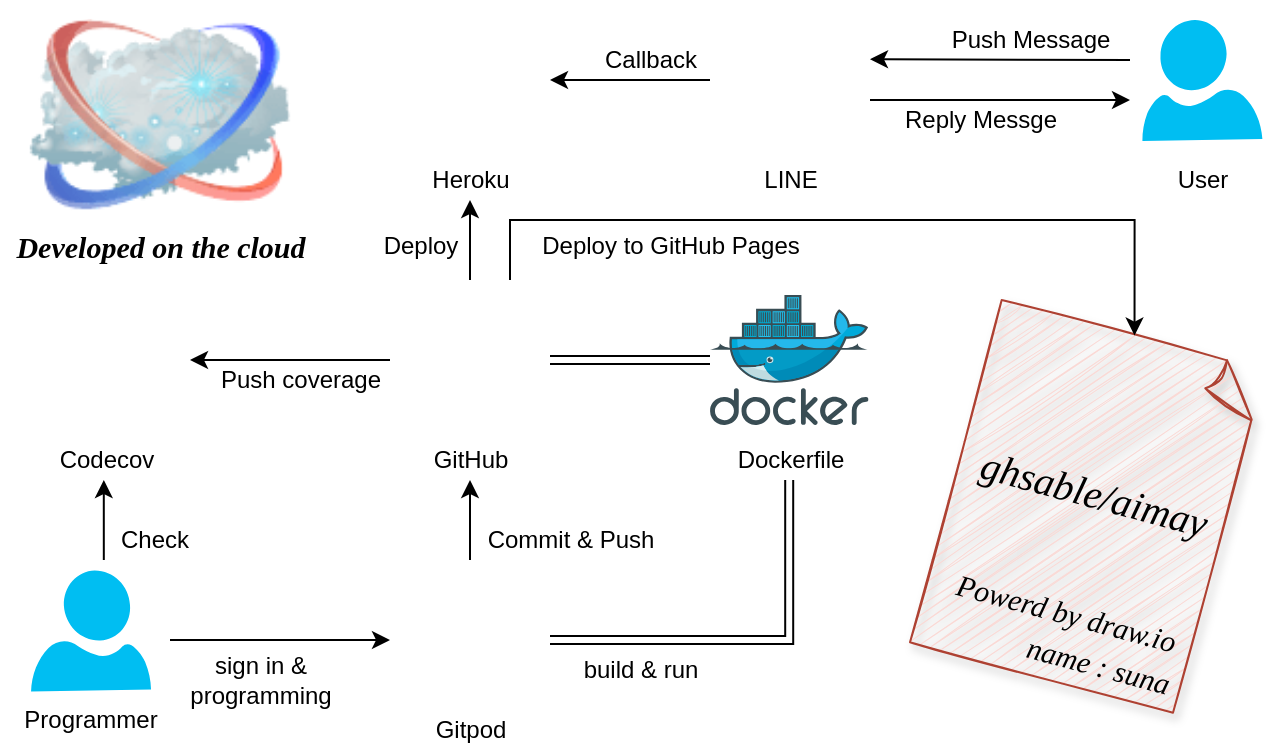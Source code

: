 <mxfile version="13.7.7" type="github">
  <diagram id="w7eTThsmB06BPjCYAfZA" name="Page-1">
    <mxGraphModel dx="920" dy="475" grid="1" gridSize="10" guides="0" tooltips="1" connect="1" arrows="1" fold="1" page="1" pageScale="1" pageWidth="827" pageHeight="1169" math="0" shadow="0">
      <root>
        <mxCell id="0" />
        <mxCell id="1" parent="0" />
        <mxCell id="3plvlCjY5yp-JgMp3wiJ-14" value="" style="edgeStyle=orthogonalEdgeStyle;rounded=0;orthogonalLoop=1;jettySize=auto;html=1;shape=link;entryX=1;entryY=0.5;entryDx=0;entryDy=0;" edge="1" parent="1" source="3plvlCjY5yp-JgMp3wiJ-11" target="3plvlCjY5yp-JgMp3wiJ-4">
          <mxGeometry relative="1" as="geometry">
            <mxPoint x="450" y="240" as="targetPoint" />
          </mxGeometry>
        </mxCell>
        <mxCell id="3plvlCjY5yp-JgMp3wiJ-38" value="" style="edgeStyle=orthogonalEdgeStyle;rounded=0;orthogonalLoop=1;jettySize=auto;html=1;" edge="1" parent="1">
          <mxGeometry relative="1" as="geometry">
            <mxPoint x="600" y="110" as="sourcePoint" />
            <mxPoint x="730" y="110" as="targetPoint" />
            <Array as="points">
              <mxPoint x="640" y="110" />
            </Array>
          </mxGeometry>
        </mxCell>
        <mxCell id="3plvlCjY5yp-JgMp3wiJ-41" value="Reply Messge" style="text;html=1;align=center;verticalAlign=middle;resizable=0;points=[];autosize=1;" vertex="1" parent="1">
          <mxGeometry x="610" y="110" width="90" height="20" as="geometry" />
        </mxCell>
        <mxCell id="3plvlCjY5yp-JgMp3wiJ-61" value="" style="group" vertex="1" connectable="0" parent="1">
          <mxGeometry x="620.001" y="210.0" width="178.688" height="206.69" as="geometry" />
        </mxCell>
        <mxCell id="3plvlCjY5yp-JgMp3wiJ-57" value="" style="whiteSpace=wrap;html=1;shape=mxgraph.basic.document;fontFamily=Times New Roman;fontSize=15;labelBackgroundColor=none;fillColor=#fad9d5;strokeColor=#ae4132;shadow=1;sketch=1;rotation=15;" vertex="1" parent="3plvlCjY5yp-JgMp3wiJ-61">
          <mxGeometry x="20.579" y="14.78" width="137.53" height="177.13" as="geometry" />
        </mxCell>
        <mxCell id="3plvlCjY5yp-JgMp3wiJ-53" value="&lt;div style=&quot;font-size: 20px;&quot;&gt;ghsable/aimay&lt;/div&gt;" style="text;html=1;align=center;verticalAlign=middle;resizable=0;points=[];autosize=1;fontStyle=2;fontFamily=Times New Roman;fontSize=20;rotation=15;" vertex="1" parent="3plvlCjY5yp-JgMp3wiJ-61">
          <mxGeometry x="27.339" y="80.93" width="130" height="30" as="geometry" />
        </mxCell>
        <mxCell id="3plvlCjY5yp-JgMp3wiJ-55" value="name : suna" style="text;html=1;align=center;verticalAlign=middle;resizable=0;points=[];autosize=1;fontStyle=2;fontFamily=Times New Roman;fontSize=15;rotation=15;" vertex="1" parent="3plvlCjY5yp-JgMp3wiJ-61">
          <mxGeometry x="48.669" y="171.91" width="90" height="20" as="geometry" />
        </mxCell>
        <mxCell id="3plvlCjY5yp-JgMp3wiJ-56" value="Powerd by draw.io" style="text;html=1;align=center;verticalAlign=middle;resizable=0;points=[];autosize=1;fontStyle=2;fontFamily=Times New Roman;fontSize=15;rotation=15;" vertex="1" parent="3plvlCjY5yp-JgMp3wiJ-61">
          <mxGeometry x="13.309" y="145.93" width="130" height="20" as="geometry" />
        </mxCell>
        <mxCell id="3plvlCjY5yp-JgMp3wiJ-58" value="" style="shape=image;html=1;verticalAlign=top;verticalLabelPosition=bottom;labelBackgroundColor=#ffffff;imageAspect=0;aspect=fixed;image=https://cdn3.iconfinder.com/data/icons/social-media-2169/24/social_media_social_media_logo_github-128.png;shadow=1;sketch=1;fillColor=#00BEF2;fontFamily=Times New Roman;fontSize=15;rotation=15;" vertex="1" parent="3plvlCjY5yp-JgMp3wiJ-61">
          <mxGeometry x="86.669" y="46.93" width="28" height="28" as="geometry" />
        </mxCell>
        <mxCell id="3plvlCjY5yp-JgMp3wiJ-62" value="" style="group" vertex="1" connectable="0" parent="1">
          <mxGeometry x="735.151" y="69.481" width="61.038" height="90.519" as="geometry" />
        </mxCell>
        <mxCell id="3plvlCjY5yp-JgMp3wiJ-35" value="" style="verticalLabelPosition=bottom;html=1;verticalAlign=top;align=center;strokeColor=none;fillColor=#00BEF2;shape=mxgraph.azure.user;direction=east;rotation=359;flipH=1;" vertex="1" parent="3plvlCjY5yp-JgMp3wiJ-62">
          <mxGeometry x="0.519" y="0.519" width="60" height="60" as="geometry" />
        </mxCell>
        <mxCell id="3plvlCjY5yp-JgMp3wiJ-39" value="&lt;div&gt;User&lt;/div&gt;" style="text;html=1;align=center;verticalAlign=middle;resizable=0;points=[];autosize=1;" vertex="1" parent="3plvlCjY5yp-JgMp3wiJ-62">
          <mxGeometry x="10.519" y="70.519" width="40" height="20" as="geometry" />
        </mxCell>
        <mxCell id="3plvlCjY5yp-JgMp3wiJ-63" value="" style="group" vertex="1" connectable="0" parent="1">
          <mxGeometry x="524.64" y="65" width="70" height="95" as="geometry" />
        </mxCell>
        <mxCell id="3plvlCjY5yp-JgMp3wiJ-24" value="" style="shape=image;html=1;verticalAlign=top;verticalLabelPosition=bottom;labelBackgroundColor=#ffffff;imageAspect=0;aspect=fixed;image=https://cdn0.iconfinder.com/data/icons/circle-flat/512/line-128.png" vertex="1" parent="3plvlCjY5yp-JgMp3wiJ-63">
          <mxGeometry width="70" height="70" as="geometry" />
        </mxCell>
        <mxCell id="3plvlCjY5yp-JgMp3wiJ-28" value="LINE" style="text;html=1;align=center;verticalAlign=middle;resizable=0;points=[];autosize=1;" vertex="1" parent="3plvlCjY5yp-JgMp3wiJ-63">
          <mxGeometry x="15" y="75" width="40" height="20" as="geometry" />
        </mxCell>
        <mxCell id="3plvlCjY5yp-JgMp3wiJ-64" value="" style="group" vertex="1" connectable="0" parent="1">
          <mxGeometry x="360" y="60" width="80" height="100" as="geometry" />
        </mxCell>
        <mxCell id="3plvlCjY5yp-JgMp3wiJ-20" value="" style="shape=image;html=1;verticalAlign=top;verticalLabelPosition=bottom;labelBackgroundColor=#ffffff;imageAspect=0;aspect=fixed;image=https://cdn1.iconfinder.com/data/icons/simple-icons/128/heroku-128-black.png" vertex="1" parent="3plvlCjY5yp-JgMp3wiJ-64">
          <mxGeometry width="80" height="80" as="geometry" />
        </mxCell>
        <mxCell id="3plvlCjY5yp-JgMp3wiJ-21" value="Heroku" style="text;html=1;align=center;verticalAlign=middle;resizable=0;points=[];autosize=1;" vertex="1" parent="3plvlCjY5yp-JgMp3wiJ-64">
          <mxGeometry x="15" y="80" width="50" height="20" as="geometry" />
        </mxCell>
        <mxCell id="3plvlCjY5yp-JgMp3wiJ-65" value="" style="group" vertex="1" connectable="0" parent="1">
          <mxGeometry x="360" y="200" width="80" height="100" as="geometry" />
        </mxCell>
        <mxCell id="3plvlCjY5yp-JgMp3wiJ-4" value="" style="shape=image;html=1;verticalAlign=top;verticalLabelPosition=bottom;labelBackgroundColor=#ffffff;imageAspect=0;aspect=fixed;image=https://cdn1.iconfinder.com/data/icons/social-networks-3/512/github-128.png" vertex="1" parent="3plvlCjY5yp-JgMp3wiJ-65">
          <mxGeometry width="80" height="80" as="geometry" />
        </mxCell>
        <mxCell id="3plvlCjY5yp-JgMp3wiJ-9" value="GitHub" style="text;html=1;align=center;verticalAlign=middle;resizable=0;points=[];autosize=1;" vertex="1" parent="3plvlCjY5yp-JgMp3wiJ-65">
          <mxGeometry x="15" y="80" width="50" height="20" as="geometry" />
        </mxCell>
        <mxCell id="3plvlCjY5yp-JgMp3wiJ-66" value="" style="group" vertex="1" connectable="0" parent="1">
          <mxGeometry x="520" y="207.5" width="79.27" height="92.5" as="geometry" />
        </mxCell>
        <mxCell id="3plvlCjY5yp-JgMp3wiJ-11" value="" style="aspect=fixed;html=1;points=[];align=center;image;fontSize=12;image=img/lib/mscae/Docker.svg;" vertex="1" parent="3plvlCjY5yp-JgMp3wiJ-66">
          <mxGeometry width="79.27" height="65" as="geometry" />
        </mxCell>
        <mxCell id="3plvlCjY5yp-JgMp3wiJ-16" value="&lt;div&gt;Dockerfile&lt;/div&gt;" style="text;html=1;align=center;verticalAlign=middle;resizable=0;points=[];autosize=1;" vertex="1" parent="3plvlCjY5yp-JgMp3wiJ-66">
          <mxGeometry x="4.64" y="72.5" width="70" height="20" as="geometry" />
        </mxCell>
        <mxCell id="3plvlCjY5yp-JgMp3wiJ-67" value="" style="group" vertex="1" connectable="0" parent="1">
          <mxGeometry x="170" y="344.741" width="80" height="85.519" as="geometry" />
        </mxCell>
        <mxCell id="3plvlCjY5yp-JgMp3wiJ-40" value="" style="verticalLabelPosition=bottom;html=1;verticalAlign=top;align=center;strokeColor=none;fillColor=#00BEF2;shape=mxgraph.azure.user;direction=east;rotation=359;flipH=0;" vertex="1" parent="3plvlCjY5yp-JgMp3wiJ-67">
          <mxGeometry x="10" y="0.519" width="60" height="60" as="geometry" />
        </mxCell>
        <mxCell id="3plvlCjY5yp-JgMp3wiJ-49" value="Programmer" style="text;html=1;align=center;verticalAlign=middle;resizable=0;points=[];autosize=1;" vertex="1" parent="3plvlCjY5yp-JgMp3wiJ-67">
          <mxGeometry y="65.519" width="80" height="20" as="geometry" />
        </mxCell>
        <mxCell id="3plvlCjY5yp-JgMp3wiJ-68" value="" style="group" vertex="1" connectable="0" parent="1">
          <mxGeometry x="170" y="69.48" width="155" height="123.056" as="geometry" />
        </mxCell>
        <mxCell id="3plvlCjY5yp-JgMp3wiJ-51" value="" style="image;html=1;image=img/lib/clip_art/networking/Cloud_128x128.png;fillColor=#00BEF2;" vertex="1" parent="3plvlCjY5yp-JgMp3wiJ-68">
          <mxGeometry width="150" height="96.053" as="geometry" />
        </mxCell>
        <mxCell id="3plvlCjY5yp-JgMp3wiJ-52" value="Developed on the cloud" style="text;html=1;align=center;verticalAlign=middle;resizable=0;points=[];autosize=1;fontStyle=3;fontFamily=Times New Roman;fontSize=15;" vertex="1" parent="3plvlCjY5yp-JgMp3wiJ-68">
          <mxGeometry x="-5" y="103.056" width="160" height="20" as="geometry" />
        </mxCell>
        <mxCell id="3plvlCjY5yp-JgMp3wiJ-69" value="" style="group" vertex="1" connectable="0" parent="1">
          <mxGeometry x="360" y="340" width="80" height="95" as="geometry" />
        </mxCell>
        <mxCell id="3plvlCjY5yp-JgMp3wiJ-5" value="" style="shape=image;html=1;verticalAlign=top;verticalLabelPosition=bottom;labelBackgroundColor=#ffffff;imageAspect=0;aspect=fixed;image=https://cdn2.iconfinder.com/data/icons/designer-skills/128/visualstudio-microsoft-webdesign-html-css-javascript-develop-128.png" vertex="1" parent="3plvlCjY5yp-JgMp3wiJ-69">
          <mxGeometry width="80" height="80" as="geometry" />
        </mxCell>
        <mxCell id="3plvlCjY5yp-JgMp3wiJ-8" value="Gitpod" style="text;html=1;align=center;verticalAlign=middle;resizable=0;points=[];autosize=1;" vertex="1" parent="3plvlCjY5yp-JgMp3wiJ-69">
          <mxGeometry x="15" y="75" width="50" height="20" as="geometry" />
        </mxCell>
        <mxCell id="3plvlCjY5yp-JgMp3wiJ-90" value="" style="group" vertex="1" connectable="0" parent="1">
          <mxGeometry x="180" y="205" width="75" height="95" as="geometry" />
        </mxCell>
        <mxCell id="3plvlCjY5yp-JgMp3wiJ-75" value="" style="shape=image;html=1;verticalAlign=top;verticalLabelPosition=bottom;labelBackgroundColor=#ffffff;imageAspect=0;aspect=fixed;image=https://cdn4.iconfinder.com/data/icons/logos-brands-5/24/codecov-128.png;shadow=1;sketch=1;fillColor=#00BEF2;fontFamily=Times New Roman;fontSize=15;" vertex="1" parent="3plvlCjY5yp-JgMp3wiJ-90">
          <mxGeometry width="75" height="75" as="geometry" />
        </mxCell>
        <mxCell id="3plvlCjY5yp-JgMp3wiJ-83" value="Codecov" style="text;html=1;align=center;verticalAlign=middle;resizable=0;points=[];autosize=1;" vertex="1" parent="3plvlCjY5yp-JgMp3wiJ-90">
          <mxGeometry x="7.5" y="75" width="60" height="20" as="geometry" />
        </mxCell>
        <mxCell id="3plvlCjY5yp-JgMp3wiJ-34" value="" style="edgeStyle=orthogonalEdgeStyle;rounded=0;orthogonalLoop=1;jettySize=auto;html=1;" edge="1" parent="1" target="3plvlCjY5yp-JgMp3wiJ-20">
          <mxGeometry relative="1" as="geometry">
            <mxPoint x="520" y="100" as="sourcePoint" />
            <Array as="points">
              <mxPoint x="440" y="100" />
            </Array>
          </mxGeometry>
        </mxCell>
        <mxCell id="3plvlCjY5yp-JgMp3wiJ-32" value="Callback" style="text;html=1;align=center;verticalAlign=middle;resizable=0;points=[];autosize=1;" vertex="1" parent="1">
          <mxGeometry x="460" y="80" width="60" height="20" as="geometry" />
        </mxCell>
        <mxCell id="3plvlCjY5yp-JgMp3wiJ-42" value="Push Message" style="text;html=1;align=center;verticalAlign=middle;resizable=0;points=[];autosize=1;" vertex="1" parent="1">
          <mxGeometry x="634.64" y="70" width="90" height="20" as="geometry" />
        </mxCell>
        <mxCell id="3plvlCjY5yp-JgMp3wiJ-45" value="" style="edgeStyle=orthogonalEdgeStyle;rounded=0;orthogonalLoop=1;jettySize=auto;html=1;" edge="1" parent="1">
          <mxGeometry relative="1" as="geometry">
            <mxPoint x="730" y="90" as="sourcePoint" />
            <mxPoint x="600" y="89.58" as="targetPoint" />
            <Array as="points">
              <mxPoint x="600" y="90" />
            </Array>
          </mxGeometry>
        </mxCell>
        <mxCell id="3plvlCjY5yp-JgMp3wiJ-98" value="" style="edgeStyle=orthogonalEdgeStyle;rounded=0;orthogonalLoop=1;jettySize=auto;html=1;exitX=0.75;exitY=0;exitDx=0;exitDy=0;entryX=0.5;entryY=0;entryDx=0;entryDy=0;entryPerimeter=0;" edge="1" parent="1" source="3plvlCjY5yp-JgMp3wiJ-4" target="3plvlCjY5yp-JgMp3wiJ-57">
          <mxGeometry relative="1" as="geometry">
            <mxPoint x="470" y="170" as="sourcePoint" />
            <mxPoint x="470" y="130" as="targetPoint" />
            <Array as="points">
              <mxPoint x="420" y="170" />
              <mxPoint x="732" y="170" />
            </Array>
          </mxGeometry>
        </mxCell>
        <mxCell id="3plvlCjY5yp-JgMp3wiJ-99" value="Deploy to GitHub Pages" style="text;html=1;align=center;verticalAlign=middle;resizable=0;points=[];autosize=1;" vertex="1" parent="1">
          <mxGeometry x="430" y="172.54" width="140" height="20" as="geometry" />
        </mxCell>
        <mxCell id="3plvlCjY5yp-JgMp3wiJ-76" value="" style="edgeStyle=orthogonalEdgeStyle;rounded=0;orthogonalLoop=1;jettySize=auto;html=1;fontFamily=Times New Roman;fontSize=15;" edge="1" parent="1" source="3plvlCjY5yp-JgMp3wiJ-4">
          <mxGeometry relative="1" as="geometry">
            <mxPoint x="260" y="240" as="targetPoint" />
          </mxGeometry>
        </mxCell>
        <mxCell id="3plvlCjY5yp-JgMp3wiJ-10" value="" style="edgeStyle=orthogonalEdgeStyle;rounded=0;orthogonalLoop=1;jettySize=auto;html=1;" edge="1" parent="1" source="3plvlCjY5yp-JgMp3wiJ-5" target="3plvlCjY5yp-JgMp3wiJ-9">
          <mxGeometry relative="1" as="geometry" />
        </mxCell>
        <mxCell id="3plvlCjY5yp-JgMp3wiJ-7" value="&lt;div&gt;Commit &amp;amp; Push&lt;/div&gt;" style="text;html=1;align=center;verticalAlign=middle;resizable=0;points=[];autosize=1;" vertex="1" parent="1">
          <mxGeometry x="400" y="320" width="100" height="20" as="geometry" />
        </mxCell>
        <mxCell id="3plvlCjY5yp-JgMp3wiJ-18" value="" style="edgeStyle=orthogonalEdgeStyle;shape=link;rounded=0;orthogonalLoop=1;jettySize=auto;html=1;" edge="1" parent="1" source="3plvlCjY5yp-JgMp3wiJ-5" target="3plvlCjY5yp-JgMp3wiJ-16">
          <mxGeometry relative="1" as="geometry">
            <mxPoint x="560" y="370" as="targetPoint" />
          </mxGeometry>
        </mxCell>
        <mxCell id="3plvlCjY5yp-JgMp3wiJ-19" value="build &amp;amp; run" style="text;html=1;align=center;verticalAlign=middle;resizable=0;points=[];autosize=1;" vertex="1" parent="1">
          <mxGeometry x="450" y="385" width="70" height="20" as="geometry" />
        </mxCell>
        <mxCell id="3plvlCjY5yp-JgMp3wiJ-46" value="" style="edgeStyle=orthogonalEdgeStyle;rounded=0;orthogonalLoop=1;jettySize=auto;html=1;entryX=0;entryY=0.5;entryDx=0;entryDy=0;" edge="1" parent="1" target="3plvlCjY5yp-JgMp3wiJ-5">
          <mxGeometry relative="1" as="geometry">
            <mxPoint x="250" y="380" as="sourcePoint" />
            <Array as="points">
              <mxPoint x="250" y="380" />
            </Array>
          </mxGeometry>
        </mxCell>
        <mxCell id="3plvlCjY5yp-JgMp3wiJ-48" value="&lt;div&gt;sign in &amp;amp;&lt;br&gt;&lt;/div&gt;&lt;div&gt;programming&lt;/div&gt;" style="text;html=1;align=center;verticalAlign=middle;resizable=0;points=[];autosize=1;" vertex="1" parent="1">
          <mxGeometry x="250" y="385" width="90" height="30" as="geometry" />
        </mxCell>
        <mxCell id="3plvlCjY5yp-JgMp3wiJ-89" value="" style="edgeStyle=orthogonalEdgeStyle;rounded=0;orthogonalLoop=1;jettySize=auto;html=1;" edge="1" parent="1">
          <mxGeometry relative="1" as="geometry">
            <mxPoint x="216.91" y="340" as="sourcePoint" />
            <mxPoint x="216.91" y="300" as="targetPoint" />
            <Array as="points">
              <mxPoint x="216.91" y="310" />
              <mxPoint x="216.91" y="310" />
            </Array>
          </mxGeometry>
        </mxCell>
        <mxCell id="3plvlCjY5yp-JgMp3wiJ-96" value="Check" style="text;html=1;align=center;verticalAlign=middle;resizable=0;points=[];autosize=1;" vertex="1" parent="1">
          <mxGeometry x="217" y="320" width="50" height="20" as="geometry" />
        </mxCell>
        <mxCell id="3plvlCjY5yp-JgMp3wiJ-78" value="" style="edgeStyle=orthogonalEdgeStyle;rounded=0;orthogonalLoop=1;jettySize=auto;html=1;" edge="1" parent="1">
          <mxGeometry relative="1" as="geometry" />
        </mxCell>
        <mxCell id="3plvlCjY5yp-JgMp3wiJ-79" value="&lt;div&gt;Push coverage&lt;/div&gt;" style="text;html=1;align=center;verticalAlign=middle;resizable=0;points=[];autosize=1;" vertex="1" parent="1">
          <mxGeometry x="264.76" y="240" width="100" height="20" as="geometry" />
        </mxCell>
        <mxCell id="3plvlCjY5yp-JgMp3wiJ-22" value="" style="edgeStyle=orthogonalEdgeStyle;rounded=0;orthogonalLoop=1;jettySize=auto;html=1;exitX=0.5;exitY=0;exitDx=0;exitDy=0;" edge="1" parent="1" source="3plvlCjY5yp-JgMp3wiJ-4" target="3plvlCjY5yp-JgMp3wiJ-21">
          <mxGeometry relative="1" as="geometry" />
        </mxCell>
        <mxCell id="3plvlCjY5yp-JgMp3wiJ-23" value="Deploy" style="text;html=1;align=center;verticalAlign=middle;resizable=0;points=[];autosize=1;" vertex="1" parent="1">
          <mxGeometry x="350" y="172.54" width="50" height="20" as="geometry" />
        </mxCell>
      </root>
    </mxGraphModel>
  </diagram>
</mxfile>
